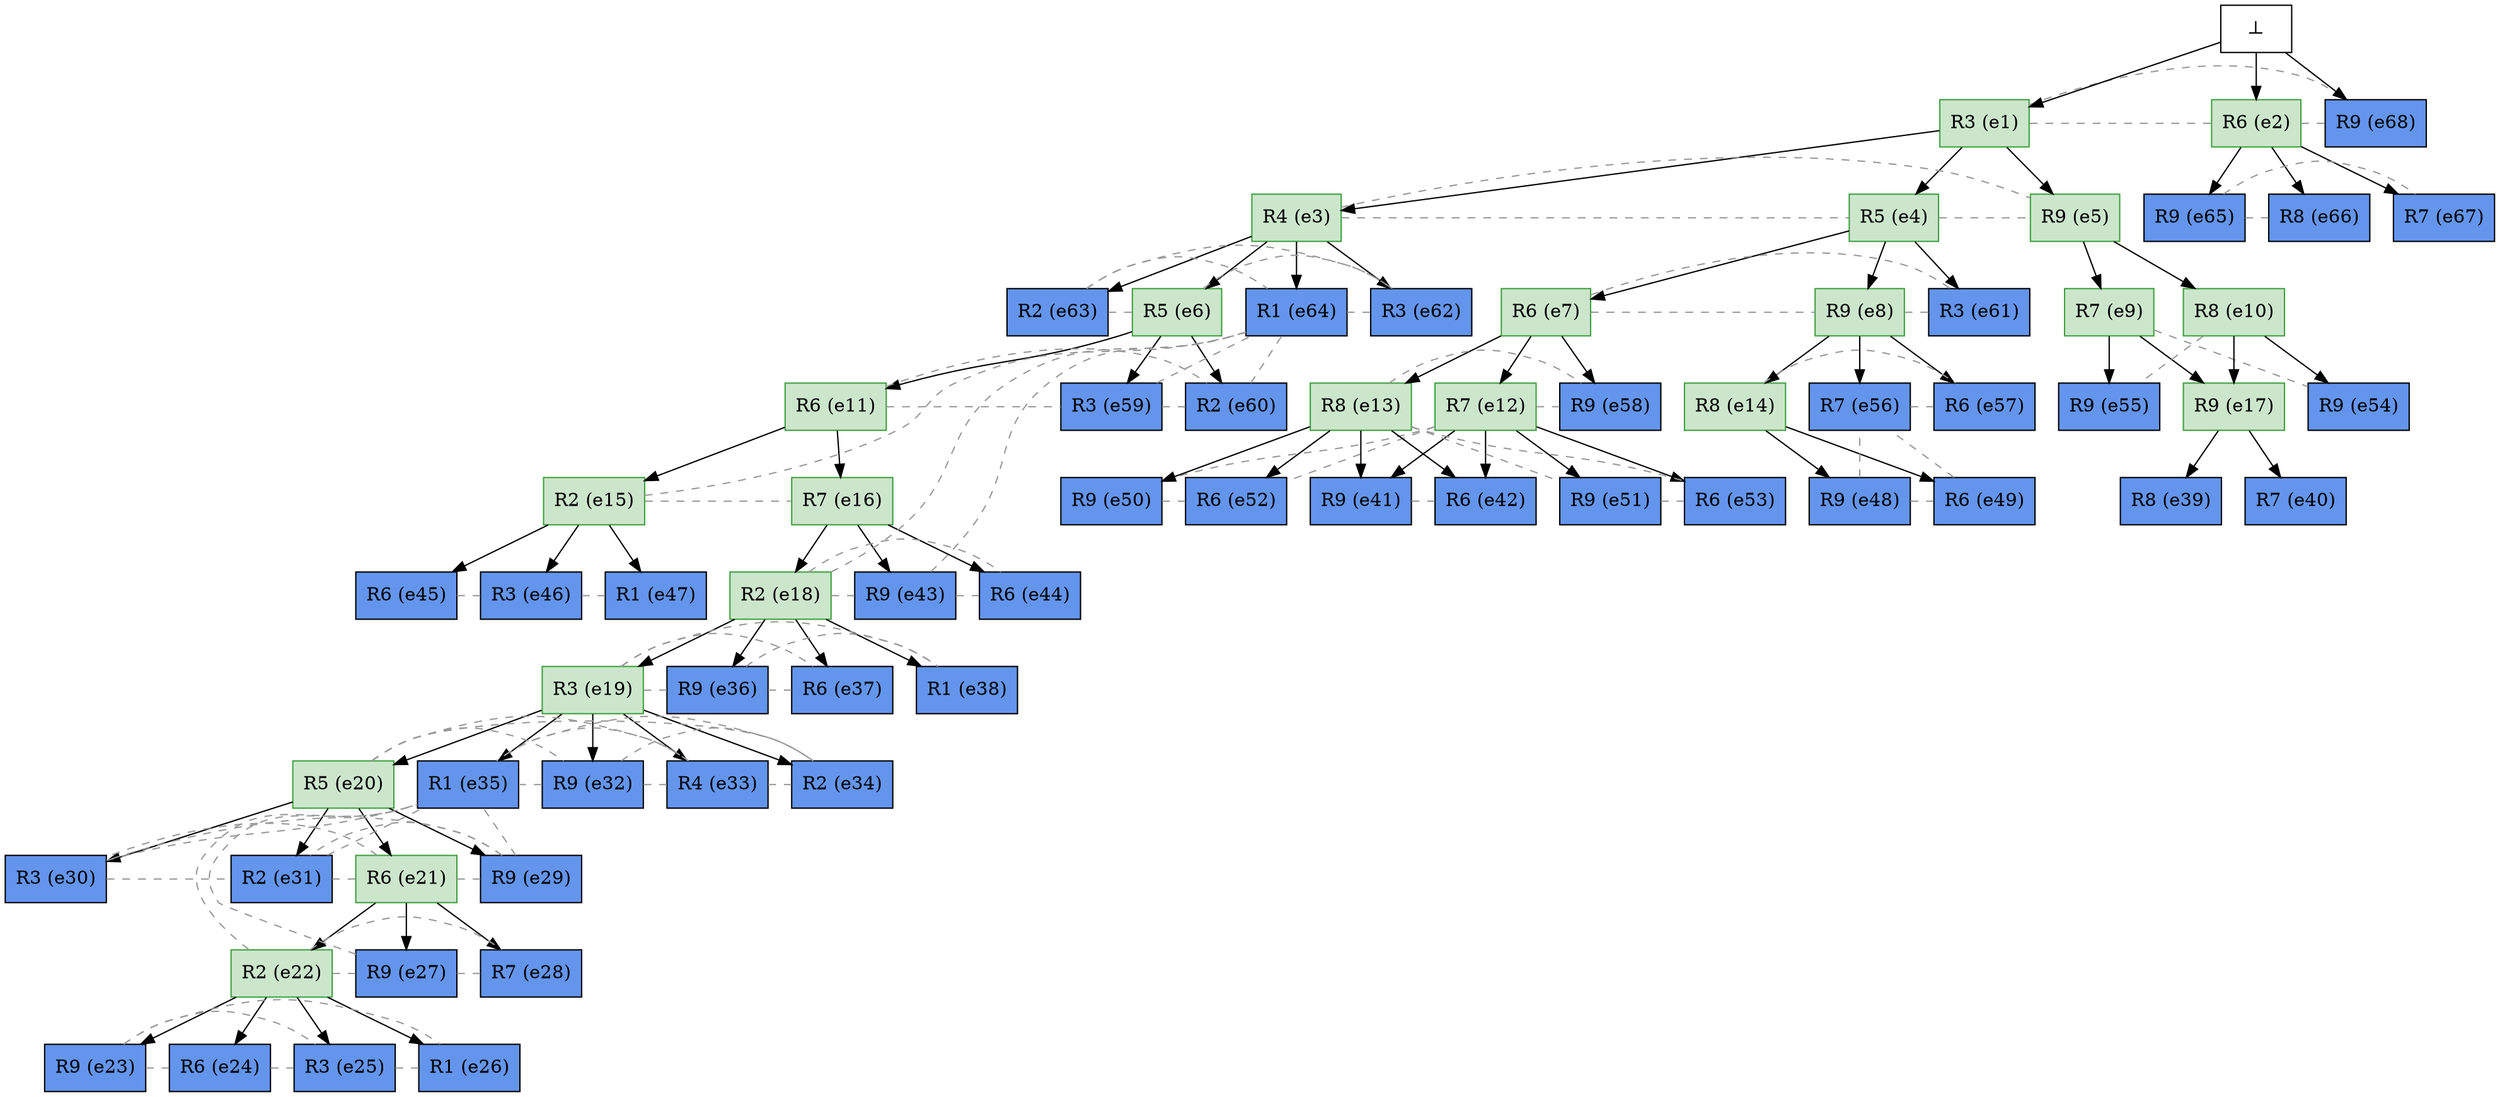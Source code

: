digraph test {
  e1 -> e3;
  e1 -> e4;
  e1 -> e5;
  e3 -> e6;
  e4 -> e7;
  e4 -> e8;
  e5 -> e9;
  e5 -> e10;
  e6 -> e11;
  e7 -> e12;
  e7 -> e13;
  e8 -> e14;
  e11 -> e15;
  e11 -> e16;
  e9 -> e17;
  e10 -> e17;
  e16 -> e18;
  e18 -> e19;
  e19 -> e20;
  e20 -> e21;
  e21 -> e22;
  e22 -> e23;
  e22 -> e24;
  e22 -> e25;
  e22 -> e26;
  e21 -> e27;
  e21 -> e28;
  e20 -> e29;
  e20 -> e30;
  e20 -> e31;
  e19 -> e32;
  e19 -> e33;
  e19 -> e34;
  e19 -> e35;
  e18 -> e36;
  e18 -> e37;
  e18 -> e38;
  e17 -> e39;
  e17 -> e40;
  e12 -> e41;
  e13 -> e41;
  e12 -> e42;
  e13 -> e42;
  e16 -> e43;
  e16 -> e44;
  e15 -> e45;
  e15 -> e46;
  e15 -> e47;
  e14 -> e48;
  e14 -> e49;
  e13 -> e50;
  e12 -> e51;
  e13 -> e52;
  e12 -> e53;
  e10 -> e54;
  e9 -> e55;
  e8 -> e56;
  e8 -> e57;
  e7 -> e58;
  e6 -> e59;
  e6 -> e60;
  e4 -> e61;
  e3 -> e62;
  e3 -> e63;
  e3 -> e64;
  e2 -> e65;
  e2 -> e66;
  e2 -> e67;
  e0 -> e1;
  e0 -> e2;
  e0 -> e68;

//conflicts
  e1 -> e2 [arrowhead=none color=gray60 style=dashed constraint=false];
  e1 -> e68 [arrowhead=none color=gray60 style=dashed constraint=false];
  e2 -> e68 [arrowhead=none color=gray60 style=dashed constraint=false];
  e3 -> e4 [arrowhead=none color=gray60 style=dashed constraint=false];
  e3 -> e5 [arrowhead=none color=gray60 style=dashed constraint=false];
  e4 -> e5 [arrowhead=none color=gray60 style=dashed constraint=false];
  e6 -> e62 [arrowhead=none color=gray60 style=dashed constraint=false];
  e6 -> e63 [arrowhead=none color=gray60 style=dashed constraint=false];
  e7 -> e8 [arrowhead=none color=gray60 style=dashed constraint=false];
  e7 -> e61 [arrowhead=none color=gray60 style=dashed constraint=false];
  e8 -> e61 [arrowhead=none color=gray60 style=dashed constraint=false];
  e9 -> e54 [arrowhead=none color=gray60 style=dashed constraint=false];
  e10 -> e55 [arrowhead=none color=gray60 style=dashed constraint=false];
  e11 -> e59 [arrowhead=none color=gray60 style=dashed constraint=false];
  e11 -> e60 [arrowhead=none color=gray60 style=dashed constraint=false];
  e12 -> e50 [arrowhead=none color=gray60 style=dashed constraint=false];
  e12 -> e52 [arrowhead=none color=gray60 style=dashed constraint=false];
  e12 -> e58 [arrowhead=none color=gray60 style=dashed constraint=false];
  e13 -> e51 [arrowhead=none color=gray60 style=dashed constraint=false];
  e13 -> e53 [arrowhead=none color=gray60 style=dashed constraint=false];
  e13 -> e58 [arrowhead=none color=gray60 style=dashed constraint=false];
  e14 -> e57 [arrowhead=none color=gray60 style=dashed constraint=false];
  e15 -> e16 [arrowhead=none color=gray60 style=dashed constraint=false];
  e15 -> e64 [arrowhead=none color=gray60 style=dashed constraint=false];
  e18 -> e43 [arrowhead=none color=gray60 style=dashed constraint=false];
  e18 -> e44 [arrowhead=none color=gray60 style=dashed constraint=false];
  e18 -> e64 [arrowhead=none color=gray60 style=dashed constraint=false];
  e19 -> e36 [arrowhead=none color=gray60 style=dashed constraint=false];
  e19 -> e37 [arrowhead=none color=gray60 style=dashed constraint=false];
  e19 -> e38 [arrowhead=none color=gray60 style=dashed constraint=false];
  e20 -> e32 [arrowhead=none color=gray60 style=dashed constraint=false];
  e20 -> e33 [arrowhead=none color=gray60 style=dashed constraint=false];
  e20 -> e34 [arrowhead=none color=gray60 style=dashed constraint=false];
  e21 -> e29 [arrowhead=none color=gray60 style=dashed constraint=false];
  e21 -> e30 [arrowhead=none color=gray60 style=dashed constraint=false];
  e21 -> e31 [arrowhead=none color=gray60 style=dashed constraint=false];
  e22 -> e27 [arrowhead=none color=gray60 style=dashed constraint=false];
  e22 -> e28 [arrowhead=none color=gray60 style=dashed constraint=false];
  e22 -> e35 [arrowhead=none color=gray60 style=dashed constraint=false];
  e23 -> e24 [arrowhead=none color=gray60 style=dashed constraint=false];
  e23 -> e25 [arrowhead=none color=gray60 style=dashed constraint=false];
  e23 -> e26 [arrowhead=none color=gray60 style=dashed constraint=false];
  e24 -> e25 [arrowhead=none color=gray60 style=dashed constraint=false];
  e25 -> e26 [arrowhead=none color=gray60 style=dashed constraint=false];
  e27 -> e28 [arrowhead=none color=gray60 style=dashed constraint=false];
  e27 -> e35 [arrowhead=none color=gray60 style=dashed constraint=false];
  e29 -> e30 [arrowhead=none color=gray60 style=dashed constraint=false];
  e29 -> e31 [arrowhead=none color=gray60 style=dashed constraint=false];
  e29 -> e35 [arrowhead=none color=gray60 style=dashed constraint=false];
  e30 -> e31 [arrowhead=none color=gray60 style=dashed constraint=false];
  e30 -> e35 [arrowhead=none color=gray60 style=dashed constraint=false];
  e31 -> e35 [arrowhead=none color=gray60 style=dashed constraint=false];
  e32 -> e33 [arrowhead=none color=gray60 style=dashed constraint=false];
  e32 -> e34 [arrowhead=none color=gray60 style=dashed constraint=false];
  e32 -> e35 [arrowhead=none color=gray60 style=dashed constraint=false];
  e33 -> e34 [arrowhead=none color=gray60 style=dashed constraint=false];
  e33 -> e35 [arrowhead=none color=gray60 style=dashed constraint=false];
  e34 -> e35 [arrowhead=none color=gray60 style=dashed constraint=false];
  e36 -> e37 [arrowhead=none color=gray60 style=dashed constraint=false];
  e36 -> e38 [arrowhead=none color=gray60 style=dashed constraint=false];
  e41 -> e42 [arrowhead=none color=gray60 style=dashed constraint=false];
  e43 -> e44 [arrowhead=none color=gray60 style=dashed constraint=false];
  e43 -> e64 [arrowhead=none color=gray60 style=dashed constraint=false];
  e45 -> e46 [arrowhead=none color=gray60 style=dashed constraint=false];
  e46 -> e47 [arrowhead=none color=gray60 style=dashed constraint=false];
  e48 -> e49 [arrowhead=none color=gray60 style=dashed constraint=false];
  e48 -> e56 [arrowhead=none color=gray60 style=dashed constraint=false];
  e49 -> e56 [arrowhead=none color=gray60 style=dashed constraint=false];
  e50 -> e52 [arrowhead=none color=gray60 style=dashed constraint=false];
  e51 -> e53 [arrowhead=none color=gray60 style=dashed constraint=false];
  e56 -> e57 [arrowhead=none color=gray60 style=dashed constraint=false];
  e59 -> e60 [arrowhead=none color=gray60 style=dashed constraint=false];
  e59 -> e64 [arrowhead=none color=gray60 style=dashed constraint=false];
  e60 -> e64 [arrowhead=none color=gray60 style=dashed constraint=false];
  e62 -> e63 [arrowhead=none color=gray60 style=dashed constraint=false];
  e62 -> e64 [arrowhead=none color=gray60 style=dashed constraint=false];
  e63 -> e64 [arrowhead=none color=gray60 style=dashed constraint=false];
  e65 -> e66 [arrowhead=none color=gray60 style=dashed constraint=false];
  e65 -> e67 [arrowhead=none color=gray60 style=dashed constraint=false];

  e1 [color="#409f40" fillcolor="#cce6cc:#cce6cc" label="R3 (e1)" shape=box style=filled];
  e2 [color="#409f40" fillcolor="#cce6cc:#cce6cc" label="R6 (e2)" shape=box style=filled];
  e3 [color="#409f40" fillcolor="#cce6cc:#cce6cc" label="R4 (e3)" shape=box style=filled];
  e4 [color="#409f40" fillcolor="#cce6cc:#cce6cc" label="R5 (e4)" shape=box style=filled];
  e5 [color="#409f40" fillcolor="#cce6cc:#cce6cc" label="R9 (e5)" shape=box style=filled];
  e6 [color="#409f40" fillcolor="#cce6cc:#cce6cc" label="R5 (e6)" shape=box style=filled];
  e7 [color="#409f40" fillcolor="#cce6cc:#cce6cc" label="R6 (e7)" shape=box style=filled];
  e8 [color="#409f40" fillcolor="#cce6cc:#cce6cc" label="R9 (e8)" shape=box style=filled];
  e9 [color="#409f40" fillcolor="#cce6cc:#cce6cc" label="R7 (e9)" shape=box style=filled];
  e10 [color="#409f40" fillcolor="#cce6cc:#cce6cc" label="R8 (e10)" shape=box style=filled];
  e11 [color="#409f40" fillcolor="#cce6cc:#cce6cc" label="R6 (e11)" shape=box style=filled];
  e12 [color="#409f40" fillcolor="#cce6cc:#cce6cc" label="R7 (e12)" shape=box style=filled];
  e13 [color="#409f40" fillcolor="#cce6cc:#cce6cc" label="R8 (e13)" shape=box style=filled];
  e14 [color="#409f40" fillcolor="#cce6cc:#cce6cc" label="R8 (e14)" shape=box style=filled];
  e15 [color="#409f40" fillcolor="#cce6cc:#cce6cc" label="R2 (e15)" shape=box style=filled];
  e16 [color="#409f40" fillcolor="#cce6cc:#cce6cc" label="R7 (e16)" shape=box style=filled];
  e17 [color="#409f40" fillcolor="#cce6cc:#cce6cc" label="R9 (e17)" shape=box style=filled];
  e18 [color="#409f40" fillcolor="#cce6cc:#cce6cc" label="R2 (e18)" shape=box style=filled];
  e19 [color="#409f40" fillcolor="#cce6cc:#cce6cc" label="R3 (e19)" shape=box style=filled];
  e20 [color="#409f40" fillcolor="#cce6cc:#cce6cc" label="R5 (e20)" shape=box style=filled];
  e21 [color="#409f40" fillcolor="#cce6cc:#cce6cc" label="R6 (e21)" shape=box style=filled];
  e22 [color="#409f40" fillcolor="#cce6cc:#cce6cc" label="R2 (e22)" shape=box style=filled];
  e23 [color="black" fillcolor="cornflowerblue:cornflowerblue" label="R9 (e23)" shape=box style=filled];
  e24 [color="black" fillcolor="cornflowerblue:cornflowerblue" label="R6 (e24)" shape=box style=filled];
  e25 [color="black" fillcolor="cornflowerblue:cornflowerblue" label="R3 (e25)" shape=box style=filled];
  e26 [color="black" fillcolor="cornflowerblue:cornflowerblue" label="R1 (e26)" shape=box style=filled];
  e27 [color="black" fillcolor="cornflowerblue:cornflowerblue" label="R9 (e27)" shape=box style=filled];
  e28 [color="black" fillcolor="cornflowerblue:cornflowerblue" label="R7 (e28)" shape=box style=filled];
  e29 [color="black" fillcolor="cornflowerblue:cornflowerblue" label="R9 (e29)" shape=box style=filled];
  e30 [color="black" fillcolor="cornflowerblue:cornflowerblue" label="R3 (e30)" shape=box style=filled];
  e31 [color="black" fillcolor="cornflowerblue:cornflowerblue" label="R2 (e31)" shape=box style=filled];
  e32 [color="black" fillcolor="cornflowerblue:cornflowerblue" label="R9 (e32)" shape=box style=filled];
  e33 [color="black" fillcolor="cornflowerblue:cornflowerblue" label="R4 (e33)" shape=box style=filled];
  e34 [color="black" fillcolor="cornflowerblue:cornflowerblue" label="R2 (e34)" shape=box style=filled];
  e35 [color="black" fillcolor="cornflowerblue:cornflowerblue" label="R1 (e35)" shape=box style=filled];
  e36 [color="black" fillcolor="cornflowerblue:cornflowerblue" label="R9 (e36)" shape=box style=filled];
  e37 [color="black" fillcolor="cornflowerblue:cornflowerblue" label="R6 (e37)" shape=box style=filled];
  e38 [color="black" fillcolor="cornflowerblue:cornflowerblue" label="R1 (e38)" shape=box style=filled];
  e39 [color="black" fillcolor="cornflowerblue:cornflowerblue" label="R8 (e39)" shape=box style=filled];
  e40 [color="black" fillcolor="cornflowerblue:cornflowerblue" label="R7 (e40)" shape=box style=filled];
  e41 [color="black" fillcolor="cornflowerblue:cornflowerblue" label="R9 (e41)" shape=box style=filled];
  e42 [color="black" fillcolor="cornflowerblue:cornflowerblue" label="R6 (e42)" shape=box style=filled];
  e43 [color="black" fillcolor="cornflowerblue:cornflowerblue" label="R9 (e43)" shape=box style=filled];
  e44 [color="black" fillcolor="cornflowerblue:cornflowerblue" label="R6 (e44)" shape=box style=filled];
  e45 [color="black" fillcolor="cornflowerblue:cornflowerblue" label="R6 (e45)" shape=box style=filled];
  e46 [color="black" fillcolor="cornflowerblue:cornflowerblue" label="R3 (e46)" shape=box style=filled];
  e47 [color="black" fillcolor="cornflowerblue:cornflowerblue" label="R1 (e47)" shape=box style=filled];
  e48 [color="black" fillcolor="cornflowerblue:cornflowerblue" label="R9 (e48)" shape=box style=filled];
  e49 [color="black" fillcolor="cornflowerblue:cornflowerblue" label="R6 (e49)" shape=box style=filled];
  e50 [color="black" fillcolor="cornflowerblue:cornflowerblue" label="R9 (e50)" shape=box style=filled];
  e51 [color="black" fillcolor="cornflowerblue:cornflowerblue" label="R9 (e51)" shape=box style=filled];
  e52 [color="black" fillcolor="cornflowerblue:cornflowerblue" label="R6 (e52)" shape=box style=filled];
  e53 [color="black" fillcolor="cornflowerblue:cornflowerblue" label="R6 (e53)" shape=box style=filled];
  e54 [color="black" fillcolor="cornflowerblue:cornflowerblue" label="R9 (e54)" shape=box style=filled];
  e55 [color="black" fillcolor="cornflowerblue:cornflowerblue" label="R9 (e55)" shape=box style=filled];
  e56 [color="black" fillcolor="cornflowerblue:cornflowerblue" label="R7 (e56)" shape=box style=filled];
  e57 [color="black" fillcolor="cornflowerblue:cornflowerblue" label="R6 (e57)" shape=box style=filled];
  e58 [color="black" fillcolor="cornflowerblue:cornflowerblue" label="R9 (e58)" shape=box style=filled];
  e59 [color="black" fillcolor="cornflowerblue:cornflowerblue" label="R3 (e59)" shape=box style=filled];
  e60 [color="black" fillcolor="cornflowerblue:cornflowerblue" label="R2 (e60)" shape=box style=filled];
  e61 [color="black" fillcolor="cornflowerblue:cornflowerblue" label="R3 (e61)" shape=box style=filled];
  e62 [color="black" fillcolor="cornflowerblue:cornflowerblue" label="R3 (e62)" shape=box style=filled];
  e63 [color="black" fillcolor="cornflowerblue:cornflowerblue" label="R2 (e63)" shape=box style=filled];
  e64 [color="black" fillcolor="cornflowerblue:cornflowerblue" label="R1 (e64)" shape=box style=filled];
  e65 [color="black" fillcolor="cornflowerblue:cornflowerblue" label="R9 (e65)" shape=box style=filled];
  e66 [color="black" fillcolor="cornflowerblue:cornflowerblue" label="R8 (e66)" shape=box style=filled];
  e67 [color="black" fillcolor="cornflowerblue:cornflowerblue" label="R7 (e67)" shape=box style=filled];
  e68 [color="black" fillcolor="cornflowerblue:cornflowerblue" label="R9 (e68)" shape=box style=filled];
  e0 [fillcolor="white" label="⊥" shape=box style=filled];
}
